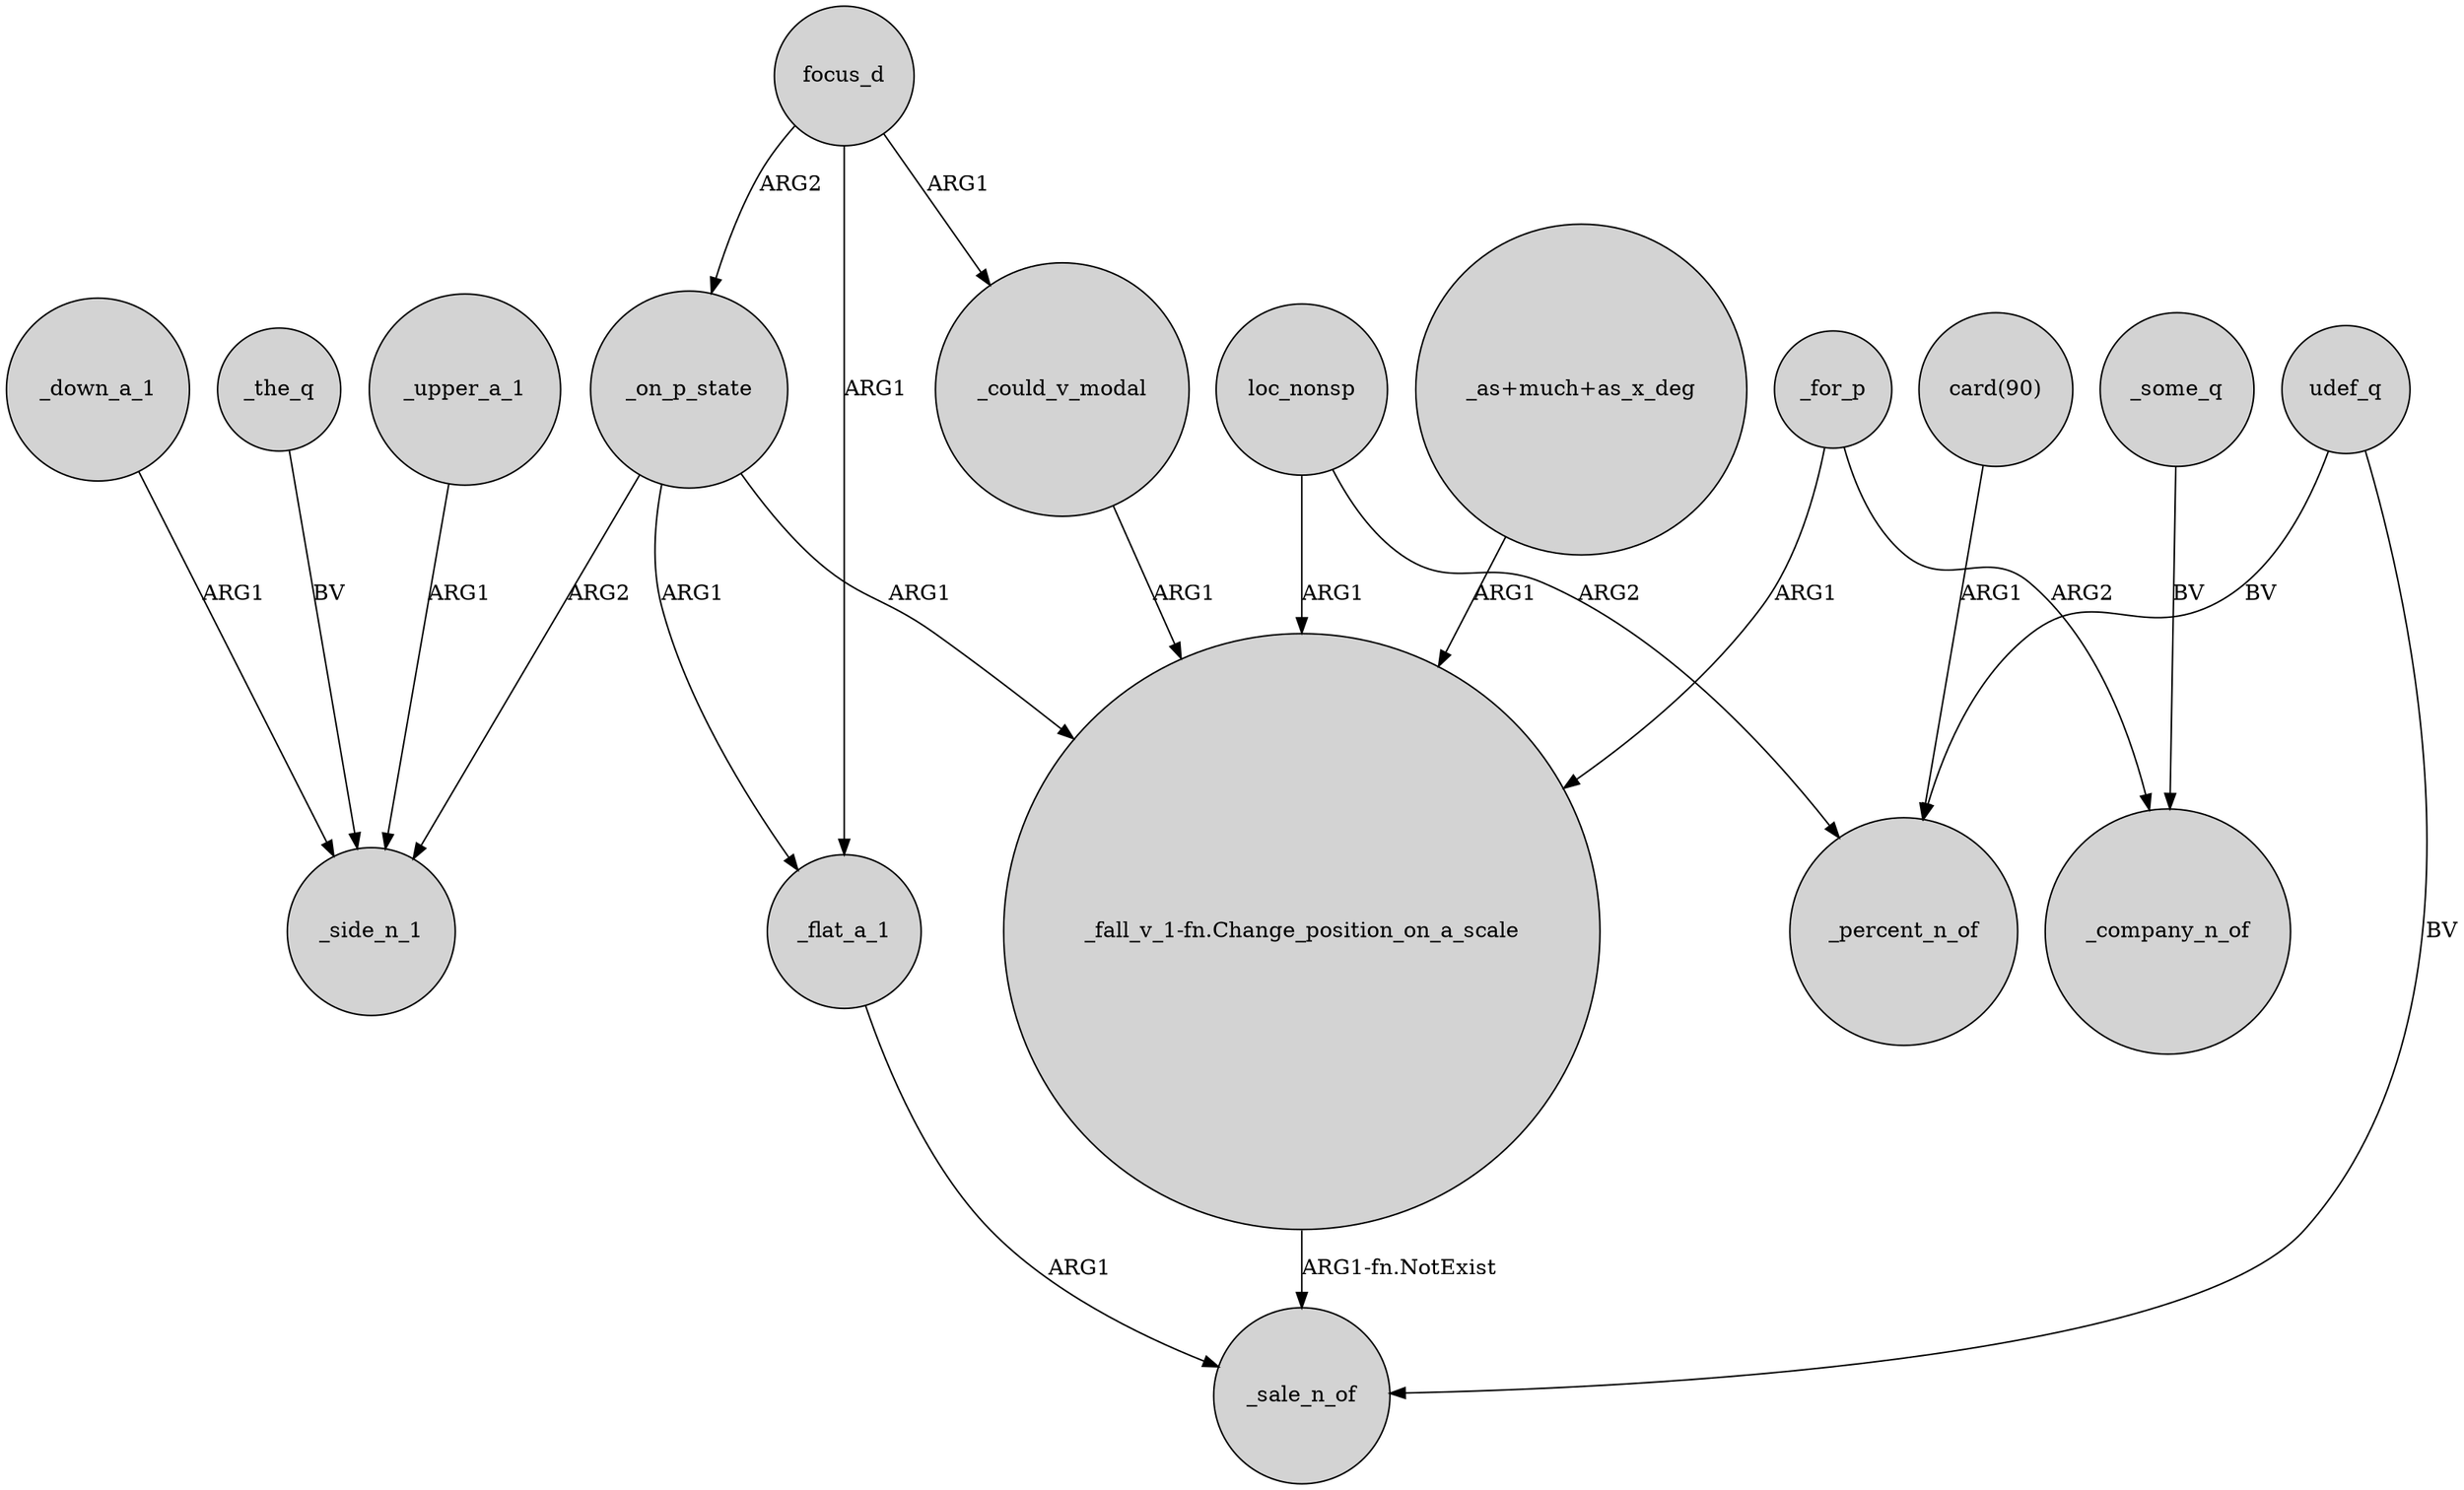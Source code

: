digraph {
	node [shape=circle style=filled]
	_down_a_1 -> _side_n_1 [label=ARG1]
	focus_d -> _on_p_state [label=ARG2]
	_the_q -> _side_n_1 [label=BV]
	focus_d -> _could_v_modal [label=ARG1]
	focus_d -> _flat_a_1 [label=ARG1]
	loc_nonsp -> "_fall_v_1-fn.Change_position_on_a_scale" [label=ARG1]
	_on_p_state -> _flat_a_1 [label=ARG1]
	_for_p -> "_fall_v_1-fn.Change_position_on_a_scale" [label=ARG1]
	_on_p_state -> _side_n_1 [label=ARG2]
	_for_p -> _company_n_of [label=ARG2]
	loc_nonsp -> _percent_n_of [label=ARG2]
	_upper_a_1 -> _side_n_1 [label=ARG1]
	_on_p_state -> "_fall_v_1-fn.Change_position_on_a_scale" [label=ARG1]
	udef_q -> _sale_n_of [label=BV]
	"card(90)" -> _percent_n_of [label=ARG1]
	_flat_a_1 -> _sale_n_of [label=ARG1]
	"_as+much+as_x_deg" -> "_fall_v_1-fn.Change_position_on_a_scale" [label=ARG1]
	"_fall_v_1-fn.Change_position_on_a_scale" -> _sale_n_of [label="ARG1-fn.NotExist"]
	udef_q -> _percent_n_of [label=BV]
	_some_q -> _company_n_of [label=BV]
	_could_v_modal -> "_fall_v_1-fn.Change_position_on_a_scale" [label=ARG1]
}
